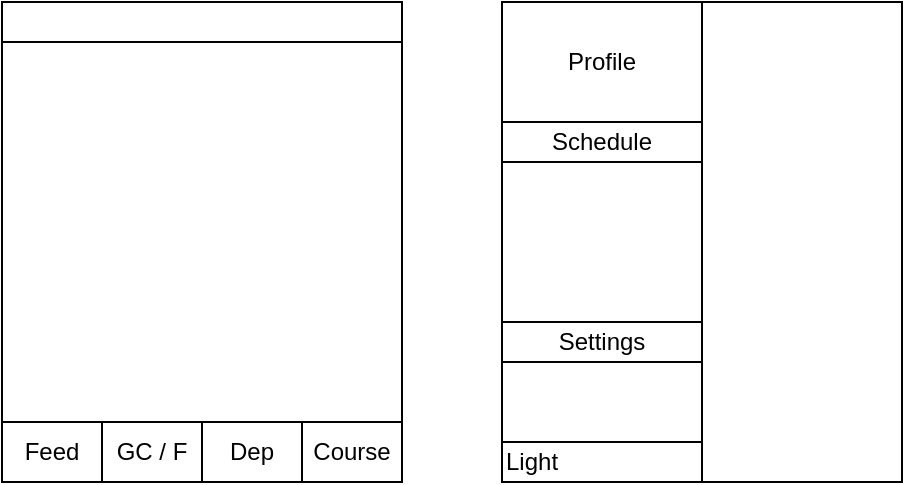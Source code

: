 <mxfile>
    <diagram id="7EAFwHVdIQT9RCRarYHM" name="Page-1">
        <mxGraphModel dx="556" dy="488" grid="1" gridSize="10" guides="1" tooltips="1" connect="1" arrows="1" fold="1" page="1" pageScale="1" pageWidth="827" pageHeight="1169" math="0" shadow="0">
            <root>
                <mxCell id="0"/>
                <mxCell id="1" parent="0"/>
                <mxCell id="2" value="" style="rounded=0;whiteSpace=wrap;html=1;" vertex="1" parent="1">
                    <mxGeometry x="10" y="10" width="200" height="240" as="geometry"/>
                </mxCell>
                <mxCell id="3" value="Feed" style="rounded=0;whiteSpace=wrap;html=1;" vertex="1" parent="1">
                    <mxGeometry x="10" y="220" width="50" height="30" as="geometry"/>
                </mxCell>
                <mxCell id="4" value="GC / F" style="rounded=0;whiteSpace=wrap;html=1;" vertex="1" parent="1">
                    <mxGeometry x="60" y="220" width="50" height="30" as="geometry"/>
                </mxCell>
                <mxCell id="5" value="Dep" style="rounded=0;whiteSpace=wrap;html=1;" vertex="1" parent="1">
                    <mxGeometry x="110" y="220" width="50" height="30" as="geometry"/>
                </mxCell>
                <mxCell id="6" value="Course" style="rounded=0;whiteSpace=wrap;html=1;" vertex="1" parent="1">
                    <mxGeometry x="160" y="220" width="50" height="30" as="geometry"/>
                </mxCell>
                <mxCell id="8" value="" style="rounded=0;whiteSpace=wrap;html=1;" vertex="1" parent="1">
                    <mxGeometry x="260" y="10" width="200" height="240" as="geometry"/>
                </mxCell>
                <mxCell id="9" value="" style="rounded=0;whiteSpace=wrap;html=1;" vertex="1" parent="1">
                    <mxGeometry x="260" y="10" width="100" height="240" as="geometry"/>
                </mxCell>
                <mxCell id="10" value="Profile" style="rounded=0;whiteSpace=wrap;html=1;" vertex="1" parent="1">
                    <mxGeometry x="260" y="10" width="100" height="60" as="geometry"/>
                </mxCell>
                <mxCell id="11" value="" style="rounded=0;whiteSpace=wrap;html=1;" vertex="1" parent="1">
                    <mxGeometry x="10" y="10" width="200" height="20" as="geometry"/>
                </mxCell>
                <mxCell id="12" value="Light" style="rounded=0;whiteSpace=wrap;html=1;align=left;" vertex="1" parent="1">
                    <mxGeometry x="260" y="230" width="100" height="20" as="geometry"/>
                </mxCell>
                <mxCell id="13" value="Settings" style="rounded=0;whiteSpace=wrap;html=1;" vertex="1" parent="1">
                    <mxGeometry x="260" y="170" width="100" height="20" as="geometry"/>
                </mxCell>
                <mxCell id="14" value="Schedule" style="rounded=0;whiteSpace=wrap;html=1;" vertex="1" parent="1">
                    <mxGeometry x="260" y="70" width="100" height="20" as="geometry"/>
                </mxCell>
            </root>
        </mxGraphModel>
    </diagram>
</mxfile>